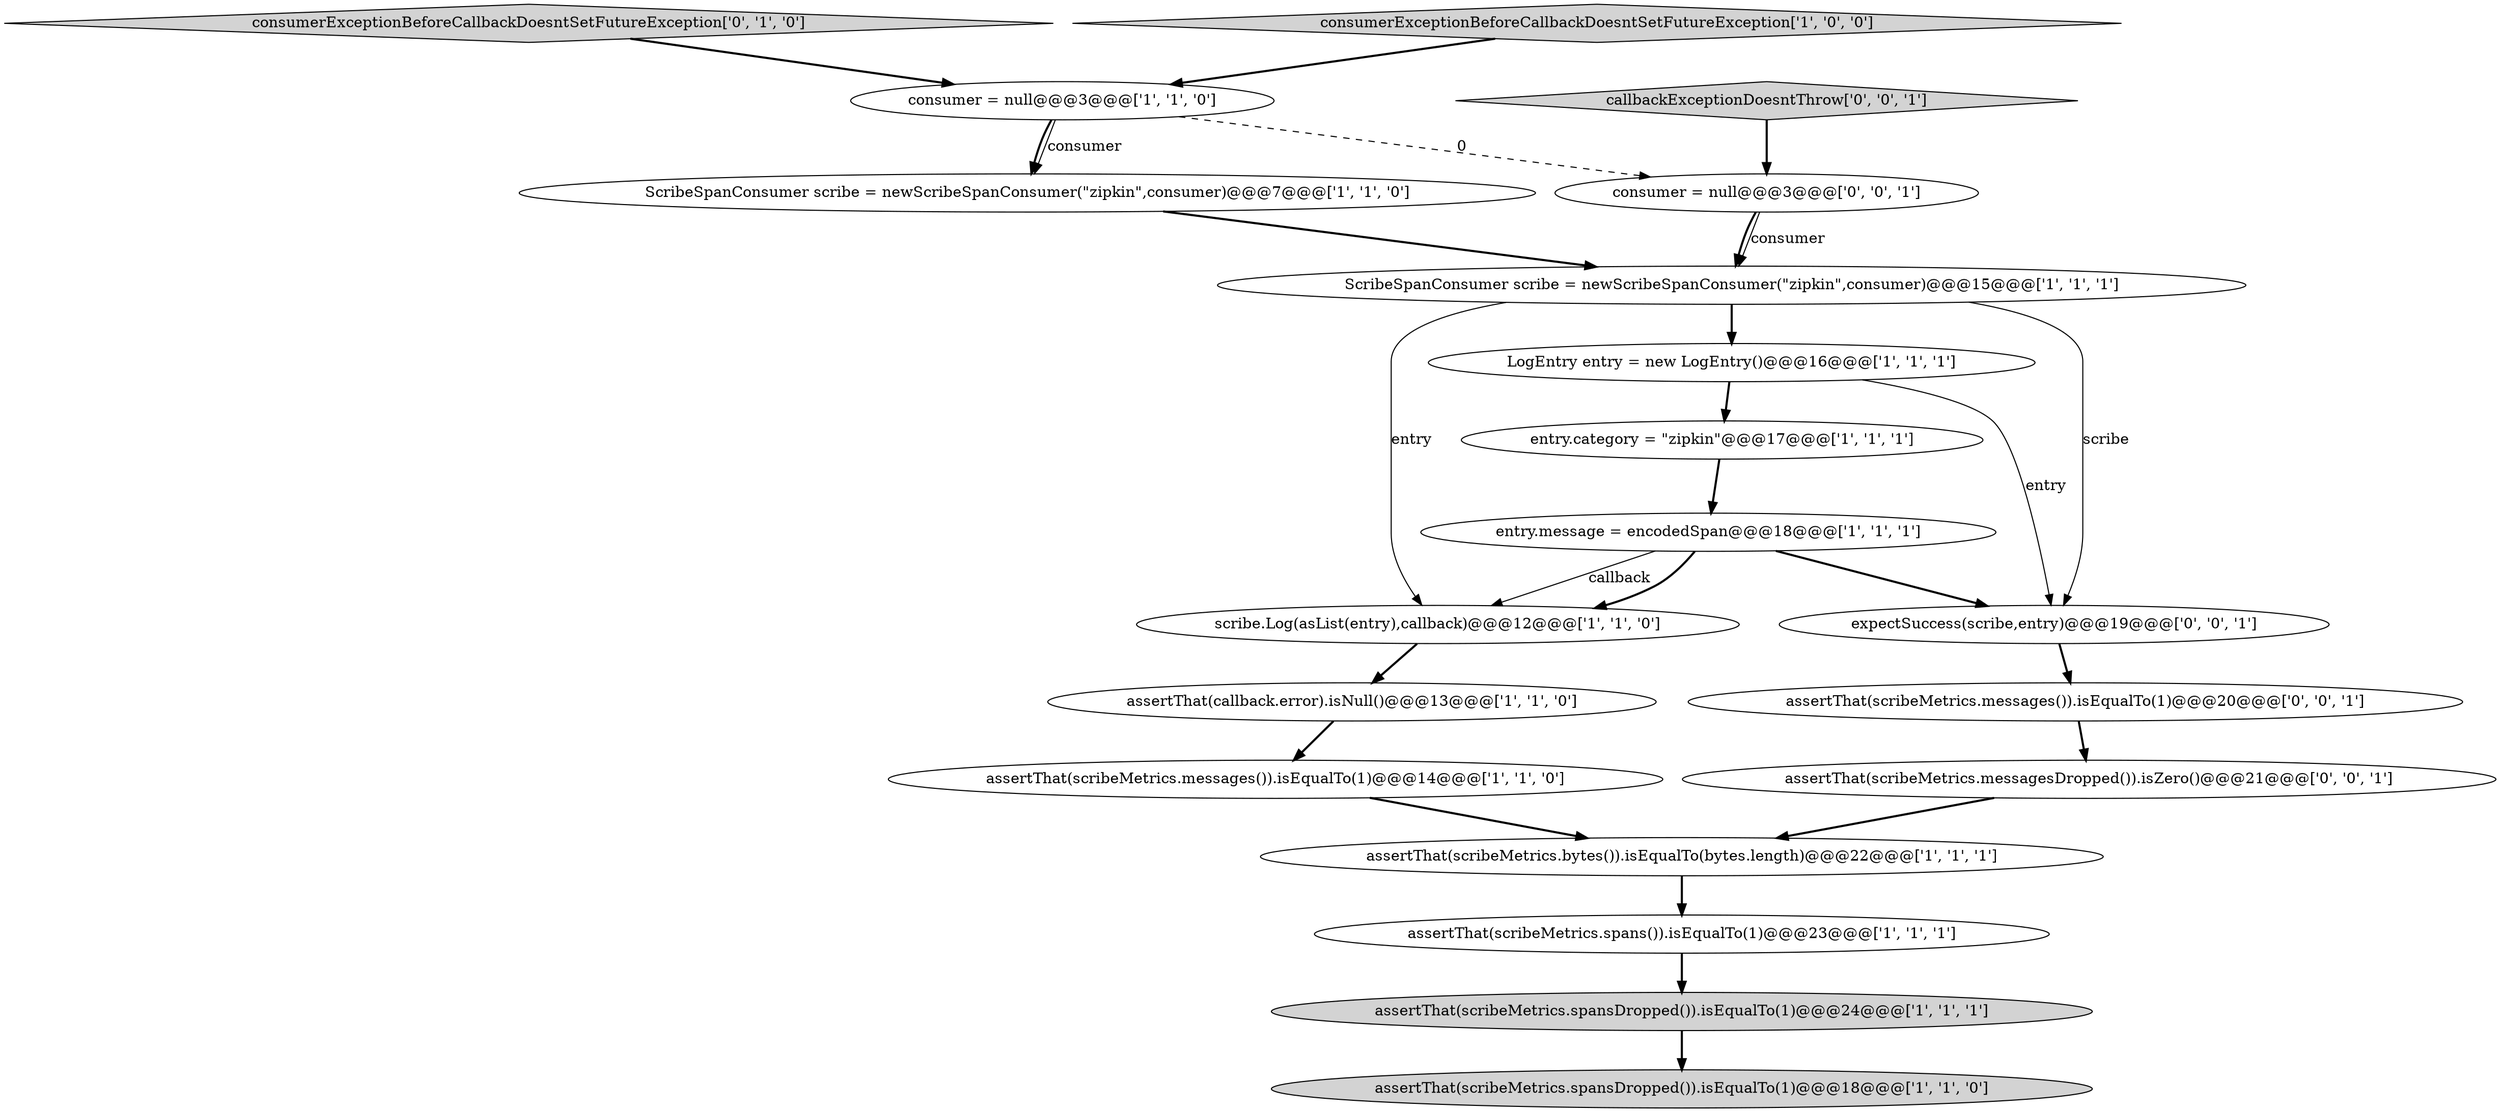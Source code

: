 digraph {
14 [style = filled, label = "consumerExceptionBeforeCallbackDoesntSetFutureException['0', '1', '0']", fillcolor = lightgray, shape = diamond image = "AAA0AAABBB2BBB"];
9 [style = filled, label = "entry.category = \"zipkin\"@@@17@@@['1', '1', '1']", fillcolor = white, shape = ellipse image = "AAA0AAABBB1BBB"];
2 [style = filled, label = "ScribeSpanConsumer scribe = newScribeSpanConsumer(\"zipkin\",consumer)@@@7@@@['1', '1', '0']", fillcolor = white, shape = ellipse image = "AAA0AAABBB1BBB"];
7 [style = filled, label = "entry.message = encodedSpan@@@18@@@['1', '1', '1']", fillcolor = white, shape = ellipse image = "AAA0AAABBB1BBB"];
13 [style = filled, label = "assertThat(scribeMetrics.spansDropped()).isEqualTo(1)@@@18@@@['1', '1', '0']", fillcolor = lightgray, shape = ellipse image = "AAA0AAABBB1BBB"];
10 [style = filled, label = "consumerExceptionBeforeCallbackDoesntSetFutureException['1', '0', '0']", fillcolor = lightgray, shape = diamond image = "AAA0AAABBB1BBB"];
0 [style = filled, label = "assertThat(scribeMetrics.spans()).isEqualTo(1)@@@23@@@['1', '1', '1']", fillcolor = white, shape = ellipse image = "AAA0AAABBB1BBB"];
17 [style = filled, label = "assertThat(scribeMetrics.messagesDropped()).isZero()@@@21@@@['0', '0', '1']", fillcolor = white, shape = ellipse image = "AAA0AAABBB3BBB"];
5 [style = filled, label = "assertThat(scribeMetrics.spansDropped()).isEqualTo(1)@@@24@@@['1', '1', '1']", fillcolor = lightgray, shape = ellipse image = "AAA0AAABBB1BBB"];
11 [style = filled, label = "consumer = null@@@3@@@['1', '1', '0']", fillcolor = white, shape = ellipse image = "AAA0AAABBB1BBB"];
19 [style = filled, label = "expectSuccess(scribe,entry)@@@19@@@['0', '0', '1']", fillcolor = white, shape = ellipse image = "AAA0AAABBB3BBB"];
8 [style = filled, label = "assertThat(scribeMetrics.bytes()).isEqualTo(bytes.length)@@@22@@@['1', '1', '1']", fillcolor = white, shape = ellipse image = "AAA0AAABBB1BBB"];
1 [style = filled, label = "assertThat(scribeMetrics.messages()).isEqualTo(1)@@@14@@@['1', '1', '0']", fillcolor = white, shape = ellipse image = "AAA0AAABBB1BBB"];
6 [style = filled, label = "LogEntry entry = new LogEntry()@@@16@@@['1', '1', '1']", fillcolor = white, shape = ellipse image = "AAA0AAABBB1BBB"];
12 [style = filled, label = "scribe.Log(asList(entry),callback)@@@12@@@['1', '1', '0']", fillcolor = white, shape = ellipse image = "AAA0AAABBB1BBB"];
15 [style = filled, label = "consumer = null@@@3@@@['0', '0', '1']", fillcolor = white, shape = ellipse image = "AAA0AAABBB3BBB"];
16 [style = filled, label = "callbackExceptionDoesntThrow['0', '0', '1']", fillcolor = lightgray, shape = diamond image = "AAA0AAABBB3BBB"];
3 [style = filled, label = "ScribeSpanConsumer scribe = newScribeSpanConsumer(\"zipkin\",consumer)@@@15@@@['1', '1', '1']", fillcolor = white, shape = ellipse image = "AAA0AAABBB1BBB"];
4 [style = filled, label = "assertThat(callback.error).isNull()@@@13@@@['1', '1', '0']", fillcolor = white, shape = ellipse image = "AAA0AAABBB1BBB"];
18 [style = filled, label = "assertThat(scribeMetrics.messages()).isEqualTo(1)@@@20@@@['0', '0', '1']", fillcolor = white, shape = ellipse image = "AAA0AAABBB3BBB"];
3->12 [style = solid, label="entry"];
8->0 [style = bold, label=""];
12->4 [style = bold, label=""];
1->8 [style = bold, label=""];
16->15 [style = bold, label=""];
7->12 [style = solid, label="callback"];
10->11 [style = bold, label=""];
6->19 [style = solid, label="entry"];
11->2 [style = solid, label="consumer"];
14->11 [style = bold, label=""];
11->2 [style = bold, label=""];
4->1 [style = bold, label=""];
5->13 [style = bold, label=""];
3->6 [style = bold, label=""];
2->3 [style = bold, label=""];
6->9 [style = bold, label=""];
11->15 [style = dashed, label="0"];
7->12 [style = bold, label=""];
15->3 [style = solid, label="consumer"];
15->3 [style = bold, label=""];
17->8 [style = bold, label=""];
18->17 [style = bold, label=""];
7->19 [style = bold, label=""];
0->5 [style = bold, label=""];
3->19 [style = solid, label="scribe"];
19->18 [style = bold, label=""];
9->7 [style = bold, label=""];
}
